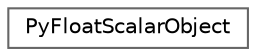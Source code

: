 digraph "Graphical Class Hierarchy"
{
 // LATEX_PDF_SIZE
  bgcolor="transparent";
  edge [fontname=Helvetica,fontsize=10,labelfontname=Helvetica,labelfontsize=10];
  node [fontname=Helvetica,fontsize=10,shape=box,height=0.2,width=0.4];
  rankdir="LR";
  Node0 [id="Node000000",label="PyFloatScalarObject",height=0.2,width=0.4,color="grey40", fillcolor="white", style="filled",URL="$d4/d53/structPyFloatScalarObject.html",tooltip=" "];
}
